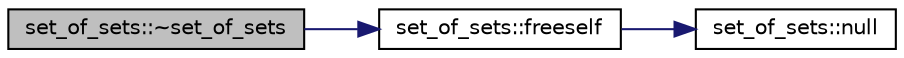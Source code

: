 digraph "set_of_sets::~set_of_sets"
{
  edge [fontname="Helvetica",fontsize="10",labelfontname="Helvetica",labelfontsize="10"];
  node [fontname="Helvetica",fontsize="10",shape=record];
  rankdir="LR";
  Node27 [label="set_of_sets::~set_of_sets",height=0.2,width=0.4,color="black", fillcolor="grey75", style="filled", fontcolor="black"];
  Node27 -> Node28 [color="midnightblue",fontsize="10",style="solid",fontname="Helvetica"];
  Node28 [label="set_of_sets::freeself",height=0.2,width=0.4,color="black", fillcolor="white", style="filled",URL="$da/dd6/classset__of__sets.html#a7beb89198bccadbc37ac231ba7213e48"];
  Node28 -> Node29 [color="midnightblue",fontsize="10",style="solid",fontname="Helvetica"];
  Node29 [label="set_of_sets::null",height=0.2,width=0.4,color="black", fillcolor="white", style="filled",URL="$da/dd6/classset__of__sets.html#a0781046b5156beb68e73fc3794df0b57"];
}
